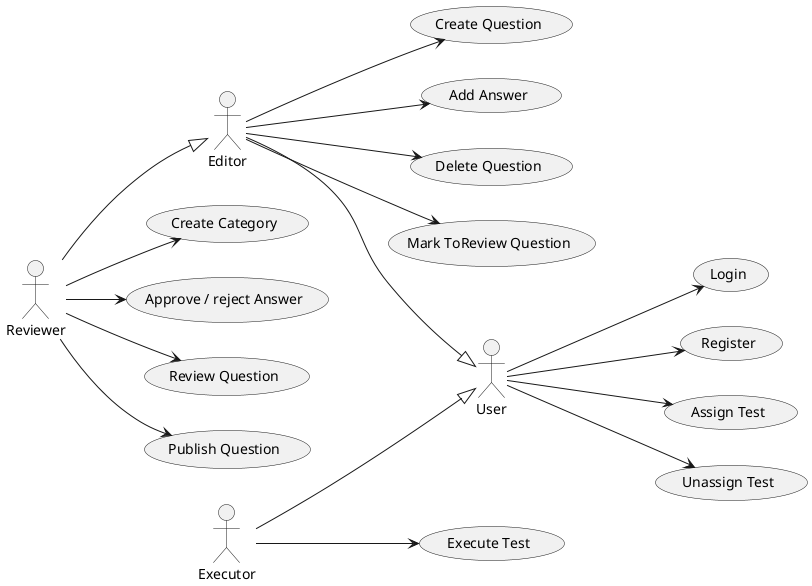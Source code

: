 @startuml useCases_app
left to right direction
actor User
actor Editor
actor Reviewer
usecase "Login" as login
usecase "Register" as register
usecase "Create Question" as createQ

usecase "Add Answer" as addAnswerQ
usecase "Delete Question" as deleteQ

usecase "Assign Test" as assignT
usecase "Unassign Test" as unassignT
usecase "Execute Test" as execT

usecase "Create Category" as createC
usecase "Mark ToReview Question" as markQ
usecase "Approve / reject Answer" as approveRejectA
usecase "Review Question" as reviewQ
usecase "Publish Question" as publishQ

Editor --|> User
Reviewer --|> Editor
Executor --|> User

Editor --> createQ
Editor --> addAnswerQ
Editor --> deleteQ
Editor --> markQ

User --> login
User --> register
User --> assignT
User --> unassignT
Executor --> execT

Reviewer --> createC
Reviewer --> approveRejectA
Reviewer --> reviewQ
Reviewer --> publishQ

@enduml
